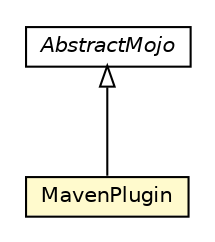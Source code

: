 #!/usr/local/bin/dot
#
# Class diagram 
# Generated by UMLGraph version R5_6-24-gf6e263 (http://www.umlgraph.org/)
#

digraph G {
	edge [fontname="Helvetica",fontsize=10,labelfontname="Helvetica",labelfontsize=10];
	node [fontname="Helvetica",fontsize=10,shape=plaintext];
	nodesep=0.25;
	ranksep=0.5;
	// org.universAAL.support.maven.manifest.MavenPlugin
	c3447 [label=<<table title="org.universAAL.support.maven.manifest.MavenPlugin" border="0" cellborder="1" cellspacing="0" cellpadding="2" port="p" bgcolor="lemonChiffon" href="./MavenPlugin.html">
		<tr><td><table border="0" cellspacing="0" cellpadding="1">
<tr><td align="center" balign="center"> MavenPlugin </td></tr>
		</table></td></tr>
		</table>>, URL="./MavenPlugin.html", fontname="Helvetica", fontcolor="black", fontsize=10.0];
	//org.universAAL.support.maven.manifest.MavenPlugin extends org.apache.maven.plugin.AbstractMojo
	c3469:p -> c3447:p [dir=back,arrowtail=empty];
	// org.apache.maven.plugin.AbstractMojo
	c3469 [label=<<table title="org.apache.maven.plugin.AbstractMojo" border="0" cellborder="1" cellspacing="0" cellpadding="2" port="p" href="http://java.sun.com/j2se/1.4.2/docs/api/org/apache/maven/plugin/AbstractMojo.html">
		<tr><td><table border="0" cellspacing="0" cellpadding="1">
<tr><td align="center" balign="center"><font face="Helvetica-Oblique"> AbstractMojo </font></td></tr>
		</table></td></tr>
		</table>>, URL="http://java.sun.com/j2se/1.4.2/docs/api/org/apache/maven/plugin/AbstractMojo.html", fontname="Helvetica", fontcolor="black", fontsize=10.0];
}

